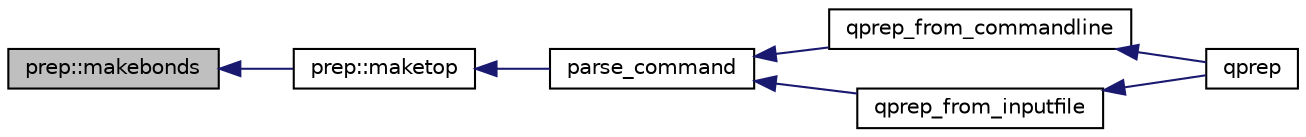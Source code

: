 digraph "prep::makebonds"
{
  edge [fontname="Helvetica",fontsize="10",labelfontname="Helvetica",labelfontsize="10"];
  node [fontname="Helvetica",fontsize="10",shape=record];
  rankdir="LR";
  Node1 [label="prep::makebonds",height=0.2,width=0.4,color="black", fillcolor="grey75", style="filled" fontcolor="black"];
  Node1 -> Node2 [dir="back",color="midnightblue",fontsize="10",style="solid"];
  Node2 [label="prep::maketop",height=0.2,width=0.4,color="black", fillcolor="white", style="filled",URL="$classprep.html#ac1b20bb4677de808773357bae4f5b4a5"];
  Node2 -> Node3 [dir="back",color="midnightblue",fontsize="10",style="solid"];
  Node3 [label="parse_command",height=0.2,width=0.4,color="black", fillcolor="white", style="filled",URL="$qprep_8f90.html#add7d58759b8d0826b87051647135e024"];
  Node3 -> Node4 [dir="back",color="midnightblue",fontsize="10",style="solid"];
  Node4 [label="qprep_from_commandline",height=0.2,width=0.4,color="black", fillcolor="white", style="filled",URL="$qprep_8f90.html#a509741b66578d6d76b269d0f98128910"];
  Node4 -> Node5 [dir="back",color="midnightblue",fontsize="10",style="solid"];
  Node5 [label="qprep",height=0.2,width=0.4,color="black", fillcolor="white", style="filled",URL="$qprep_8f90.html#a252292cf2c64796a48ab29aae4920d15"];
  Node3 -> Node6 [dir="back",color="midnightblue",fontsize="10",style="solid"];
  Node6 [label="qprep_from_inputfile",height=0.2,width=0.4,color="black", fillcolor="white", style="filled",URL="$qprep_8f90.html#aae7f6285ebd5705125725dcda622efd5"];
  Node6 -> Node5 [dir="back",color="midnightblue",fontsize="10",style="solid"];
}
